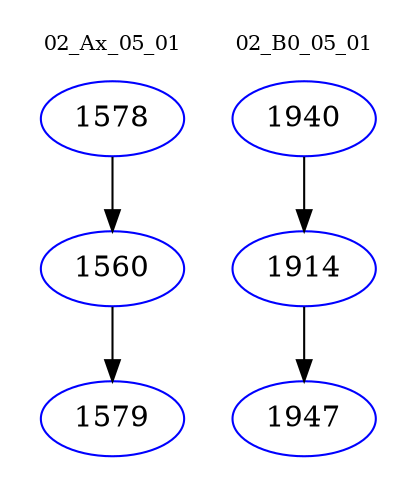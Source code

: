 digraph{
subgraph cluster_0 {
color = white
label = "02_Ax_05_01";
fontsize=10;
T0_1578 [label="1578", color="blue"]
T0_1578 -> T0_1560 [color="black"]
T0_1560 [label="1560", color="blue"]
T0_1560 -> T0_1579 [color="black"]
T0_1579 [label="1579", color="blue"]
}
subgraph cluster_1 {
color = white
label = "02_B0_05_01";
fontsize=10;
T1_1940 [label="1940", color="blue"]
T1_1940 -> T1_1914 [color="black"]
T1_1914 [label="1914", color="blue"]
T1_1914 -> T1_1947 [color="black"]
T1_1947 [label="1947", color="blue"]
}
}
